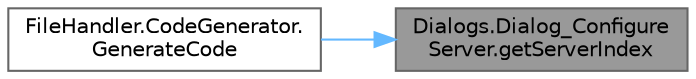 digraph "Dialogs.Dialog_ConfigureServer.getServerIndex"
{
 // LATEX_PDF_SIZE
  bgcolor="transparent";
  edge [fontname=Helvetica,fontsize=10,labelfontname=Helvetica,labelfontsize=10];
  node [fontname=Helvetica,fontsize=10,shape=box,height=0.2,width=0.4];
  rankdir="RL";
  Node1 [id="Node000001",label="Dialogs.Dialog_Configure\lServer.getServerIndex",height=0.2,width=0.4,color="gray40", fillcolor="grey60", style="filled", fontcolor="black",tooltip=" "];
  Node1 -> Node2 [id="edge1_Node000001_Node000002",dir="back",color="steelblue1",style="solid",tooltip=" "];
  Node2 [id="Node000002",label="FileHandler.CodeGenerator.\lGenerateCode",height=0.2,width=0.4,color="grey40", fillcolor="white", style="filled",URL="$class_file_handler_1_1_code_generator.html#a41079435617792a627b6ec398706aea0",tooltip=" "];
}
